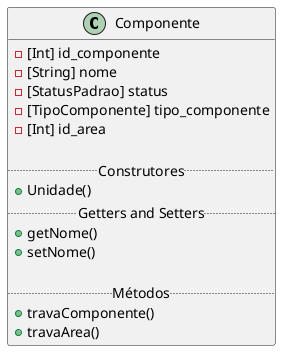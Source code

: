 @startuml
class Componente {
    -[Int] id_componente
    -[String] nome
    -[StatusPadrao] status
    -[TipoComponente] tipo_componente
    -[Int] id_area
 
  .. Construtores ..
    +Unidade()
  .. Getters and Setters ..
    +getNome()
    +setNome()
  
  .. Métodos ..
    +travaComponente()
    +travaArea()
}

@enduml